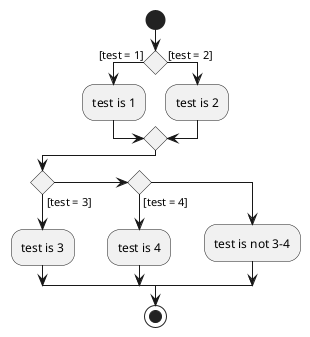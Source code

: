 {
  "sha1": "773a4opl3dlo4hazer7mchhdr6zmlyi",
  "insertion": {
    "when": "2024-05-30T20:48:21.130Z",
    "url": "http://forum.plantuml.net/9232/activity-beta-if-%26-else-if-diamonds",
    "user": "plantuml@gmail.com"
  }
}
@startuml
start
if () then ([test = 1])
:test is 1;
else ([test = 2])
:test is 2;
endif
if () then ([test = 3])
:test is 3;
else if () then ([test = 4])
:test is 4;
else
:test is not 3-4;
endif
stop
@enduml

